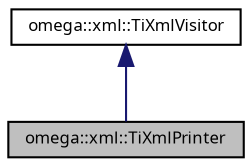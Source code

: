 digraph "omega::xml::TiXmlPrinter"
{
  bgcolor="transparent";
  edge [fontname="FreeSans.ttf",fontsize="8",labelfontname="FreeSans.ttf",labelfontsize="8"];
  node [fontname="FreeSans.ttf",fontsize="8",shape=record];
  Node1 [label="omega::xml::TiXmlPrinter",height=0.2,width=0.4,color="black", fillcolor="grey75", style="filled" fontcolor="black"];
  Node2 -> Node1 [dir="back",color="midnightblue",fontsize="8",style="solid",fontname="FreeSans.ttf"];
  Node2 [label="omega::xml::TiXmlVisitor",height=0.2,width=0.4,color="black",URL="$classomega_1_1xml_1_1_ti_xml_visitor.html",tooltip="Implements the interface to the &quot;Visitor pattern&quot; (see the Accept() method.) If you call the Accept()..."];
}
